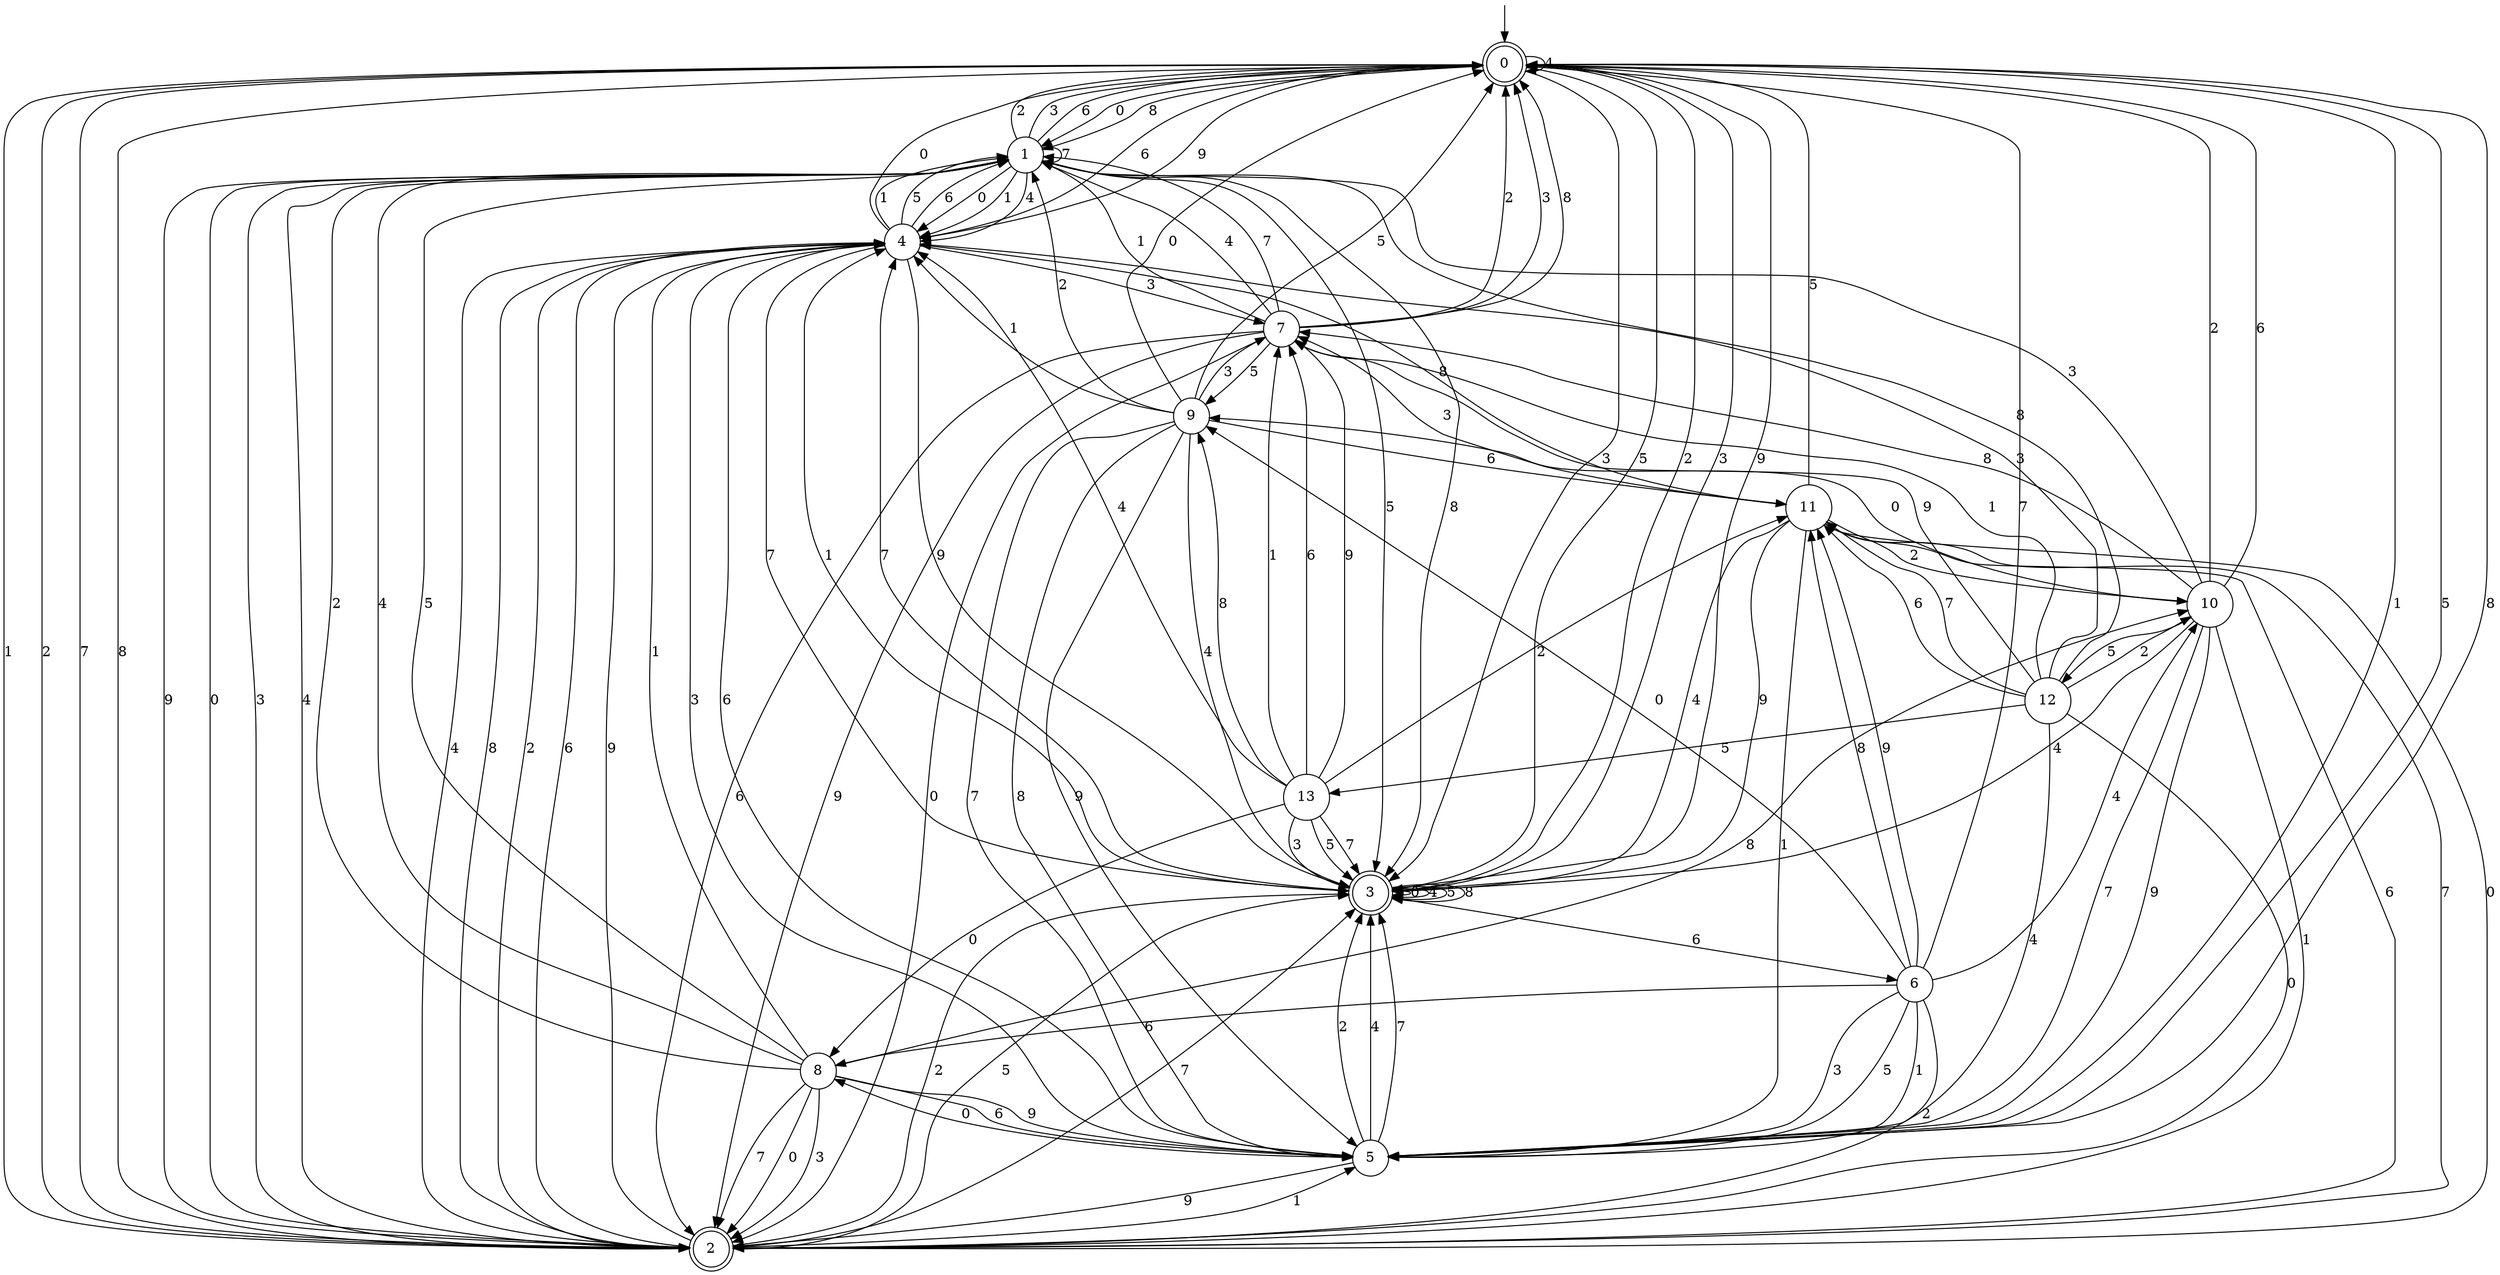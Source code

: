 digraph g {

	s0 [shape="doublecircle" label="0"];
	s1 [shape="circle" label="1"];
	s2 [shape="doublecircle" label="2"];
	s3 [shape="doublecircle" label="3"];
	s4 [shape="circle" label="4"];
	s5 [shape="circle" label="5"];
	s6 [shape="circle" label="6"];
	s7 [shape="circle" label="7"];
	s8 [shape="circle" label="8"];
	s9 [shape="circle" label="9"];
	s10 [shape="circle" label="10"];
	s11 [shape="circle" label="11"];
	s12 [shape="circle" label="12"];
	s13 [shape="circle" label="13"];
	s0 -> s1 [label="0"];
	s0 -> s2 [label="1"];
	s0 -> s2 [label="2"];
	s0 -> s3 [label="3"];
	s0 -> s0 [label="4"];
	s0 -> s3 [label="5"];
	s0 -> s4 [label="6"];
	s0 -> s2 [label="7"];
	s0 -> s1 [label="8"];
	s0 -> s4 [label="9"];
	s1 -> s4 [label="0"];
	s1 -> s4 [label="1"];
	s1 -> s0 [label="2"];
	s1 -> s0 [label="3"];
	s1 -> s4 [label="4"];
	s1 -> s3 [label="5"];
	s1 -> s0 [label="6"];
	s1 -> s1 [label="7"];
	s1 -> s3 [label="8"];
	s1 -> s2 [label="9"];
	s2 -> s1 [label="0"];
	s2 -> s5 [label="1"];
	s2 -> s3 [label="2"];
	s2 -> s1 [label="3"];
	s2 -> s1 [label="4"];
	s2 -> s3 [label="5"];
	s2 -> s4 [label="6"];
	s2 -> s3 [label="7"];
	s2 -> s0 [label="8"];
	s2 -> s4 [label="9"];
	s3 -> s3 [label="0"];
	s3 -> s4 [label="1"];
	s3 -> s0 [label="2"];
	s3 -> s0 [label="3"];
	s3 -> s3 [label="4"];
	s3 -> s3 [label="5"];
	s3 -> s6 [label="6"];
	s3 -> s4 [label="7"];
	s3 -> s3 [label="8"];
	s3 -> s0 [label="9"];
	s4 -> s0 [label="0"];
	s4 -> s1 [label="1"];
	s4 -> s2 [label="2"];
	s4 -> s7 [label="3"];
	s4 -> s2 [label="4"];
	s4 -> s1 [label="5"];
	s4 -> s1 [label="6"];
	s4 -> s3 [label="7"];
	s4 -> s2 [label="8"];
	s4 -> s3 [label="9"];
	s5 -> s8 [label="0"];
	s5 -> s0 [label="1"];
	s5 -> s3 [label="2"];
	s5 -> s4 [label="3"];
	s5 -> s3 [label="4"];
	s5 -> s0 [label="5"];
	s5 -> s4 [label="6"];
	s5 -> s3 [label="7"];
	s5 -> s0 [label="8"];
	s5 -> s2 [label="9"];
	s6 -> s9 [label="0"];
	s6 -> s5 [label="1"];
	s6 -> s2 [label="2"];
	s6 -> s5 [label="3"];
	s6 -> s10 [label="4"];
	s6 -> s5 [label="5"];
	s6 -> s8 [label="6"];
	s6 -> s0 [label="7"];
	s6 -> s11 [label="8"];
	s6 -> s11 [label="9"];
	s7 -> s2 [label="0"];
	s7 -> s1 [label="1"];
	s7 -> s0 [label="2"];
	s7 -> s0 [label="3"];
	s7 -> s1 [label="4"];
	s7 -> s9 [label="5"];
	s7 -> s2 [label="6"];
	s7 -> s1 [label="7"];
	s7 -> s0 [label="8"];
	s7 -> s2 [label="9"];
	s8 -> s2 [label="0"];
	s8 -> s4 [label="1"];
	s8 -> s1 [label="2"];
	s8 -> s2 [label="3"];
	s8 -> s1 [label="4"];
	s8 -> s1 [label="5"];
	s8 -> s5 [label="6"];
	s8 -> s2 [label="7"];
	s8 -> s10 [label="8"];
	s8 -> s5 [label="9"];
	s9 -> s0 [label="0"];
	s9 -> s4 [label="1"];
	s9 -> s1 [label="2"];
	s9 -> s7 [label="3"];
	s9 -> s3 [label="4"];
	s9 -> s0 [label="5"];
	s9 -> s11 [label="6"];
	s9 -> s5 [label="7"];
	s9 -> s5 [label="8"];
	s9 -> s5 [label="9"];
	s10 -> s9 [label="0"];
	s10 -> s2 [label="1"];
	s10 -> s0 [label="2"];
	s10 -> s1 [label="3"];
	s10 -> s3 [label="4"];
	s10 -> s12 [label="5"];
	s10 -> s0 [label="6"];
	s10 -> s5 [label="7"];
	s10 -> s7 [label="8"];
	s10 -> s5 [label="9"];
	s11 -> s2 [label="0"];
	s11 -> s5 [label="1"];
	s11 -> s10 [label="2"];
	s11 -> s7 [label="3"];
	s11 -> s3 [label="4"];
	s11 -> s0 [label="5"];
	s11 -> s2 [label="6"];
	s11 -> s2 [label="7"];
	s11 -> s4 [label="8"];
	s11 -> s3 [label="9"];
	s12 -> s2 [label="0"];
	s12 -> s7 [label="1"];
	s12 -> s10 [label="2"];
	s12 -> s4 [label="3"];
	s12 -> s5 [label="4"];
	s12 -> s13 [label="5"];
	s12 -> s11 [label="6"];
	s12 -> s11 [label="7"];
	s12 -> s1 [label="8"];
	s12 -> s7 [label="9"];
	s13 -> s8 [label="0"];
	s13 -> s7 [label="1"];
	s13 -> s11 [label="2"];
	s13 -> s3 [label="3"];
	s13 -> s4 [label="4"];
	s13 -> s3 [label="5"];
	s13 -> s7 [label="6"];
	s13 -> s3 [label="7"];
	s13 -> s9 [label="8"];
	s13 -> s7 [label="9"];

__start0 [label="" shape="none" width="0" height="0"];
__start0 -> s0;

}
